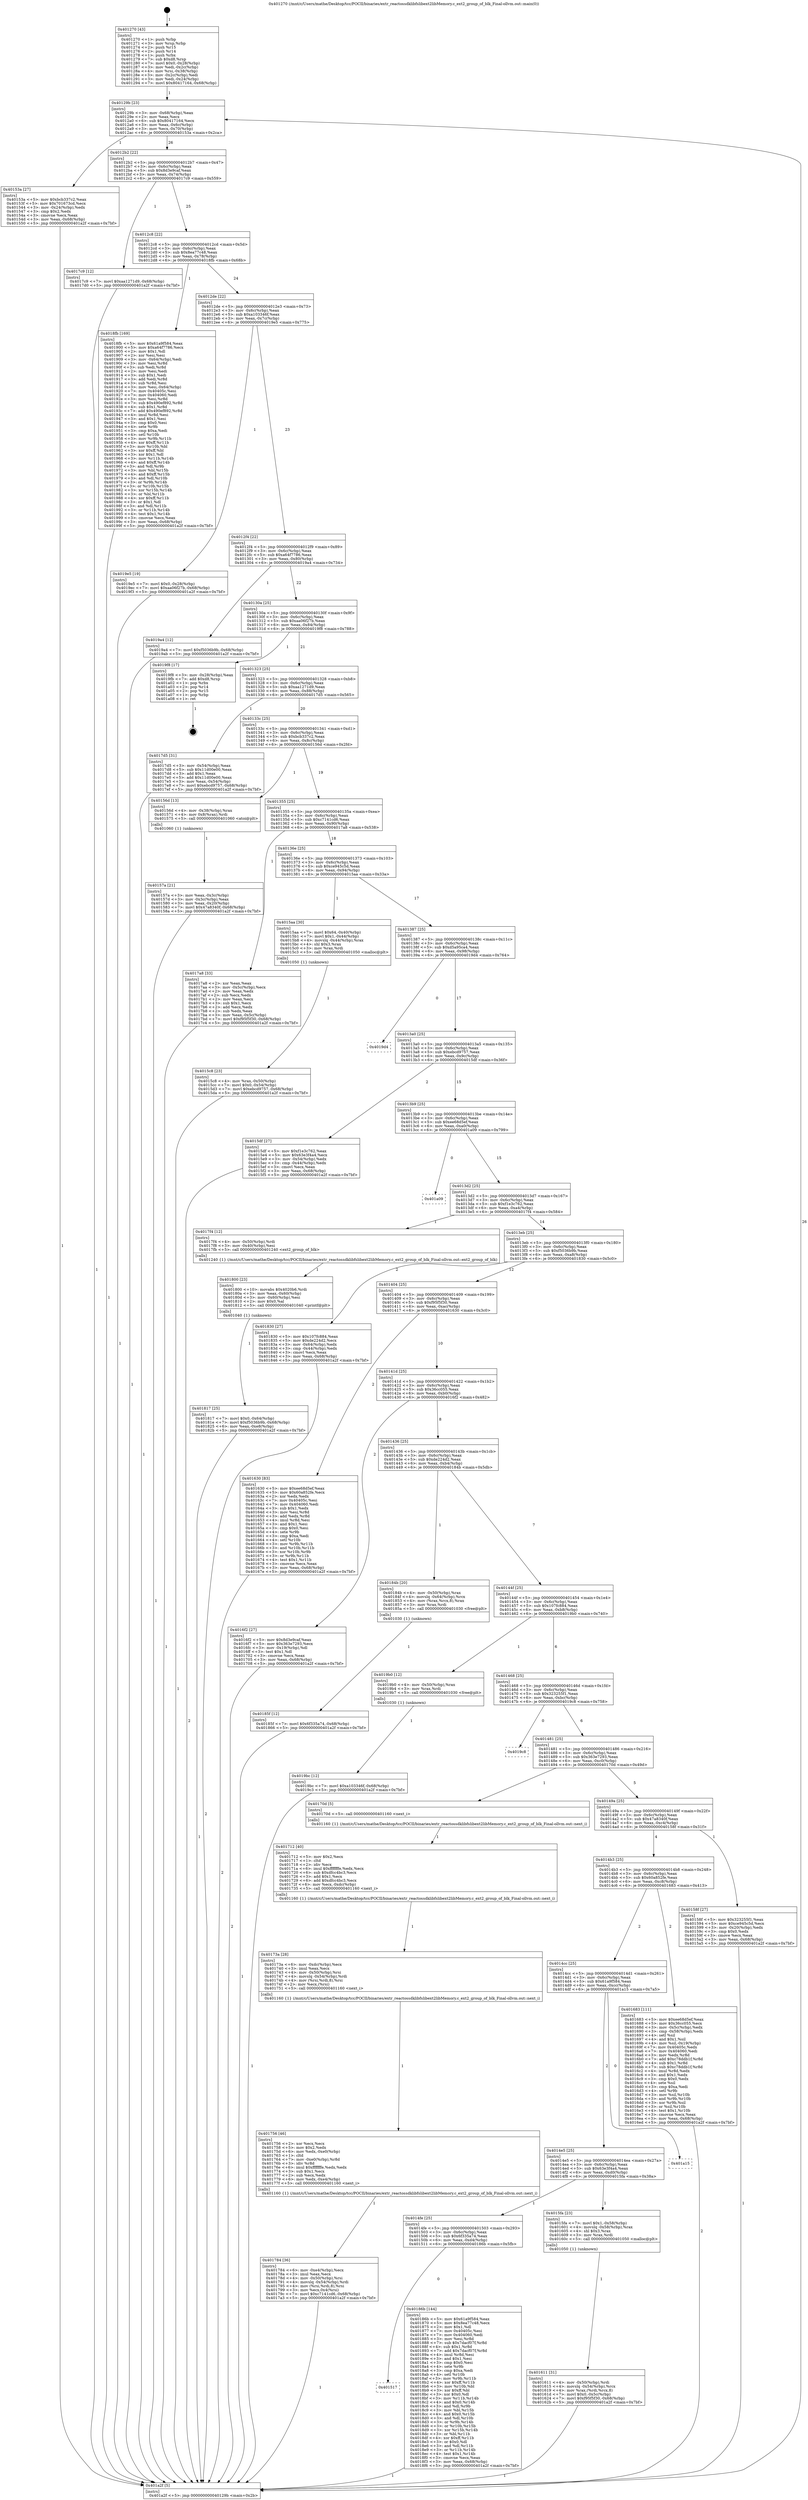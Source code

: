 digraph "0x401270" {
  label = "0x401270 (/mnt/c/Users/mathe/Desktop/tcc/POCII/binaries/extr_reactossdklibfslibext2libMemory.c_ext2_group_of_blk_Final-ollvm.out::main(0))"
  labelloc = "t"
  node[shape=record]

  Entry [label="",width=0.3,height=0.3,shape=circle,fillcolor=black,style=filled]
  "0x40129b" [label="{
     0x40129b [23]\l
     | [instrs]\l
     &nbsp;&nbsp;0x40129b \<+3\>: mov -0x68(%rbp),%eax\l
     &nbsp;&nbsp;0x40129e \<+2\>: mov %eax,%ecx\l
     &nbsp;&nbsp;0x4012a0 \<+6\>: sub $0x80417164,%ecx\l
     &nbsp;&nbsp;0x4012a6 \<+3\>: mov %eax,-0x6c(%rbp)\l
     &nbsp;&nbsp;0x4012a9 \<+3\>: mov %ecx,-0x70(%rbp)\l
     &nbsp;&nbsp;0x4012ac \<+6\>: je 000000000040153a \<main+0x2ca\>\l
  }"]
  "0x40153a" [label="{
     0x40153a [27]\l
     | [instrs]\l
     &nbsp;&nbsp;0x40153a \<+5\>: mov $0xbcb337c2,%eax\l
     &nbsp;&nbsp;0x40153f \<+5\>: mov $0x701673cd,%ecx\l
     &nbsp;&nbsp;0x401544 \<+3\>: mov -0x24(%rbp),%edx\l
     &nbsp;&nbsp;0x401547 \<+3\>: cmp $0x2,%edx\l
     &nbsp;&nbsp;0x40154a \<+3\>: cmovne %ecx,%eax\l
     &nbsp;&nbsp;0x40154d \<+3\>: mov %eax,-0x68(%rbp)\l
     &nbsp;&nbsp;0x401550 \<+5\>: jmp 0000000000401a2f \<main+0x7bf\>\l
  }"]
  "0x4012b2" [label="{
     0x4012b2 [22]\l
     | [instrs]\l
     &nbsp;&nbsp;0x4012b2 \<+5\>: jmp 00000000004012b7 \<main+0x47\>\l
     &nbsp;&nbsp;0x4012b7 \<+3\>: mov -0x6c(%rbp),%eax\l
     &nbsp;&nbsp;0x4012ba \<+5\>: sub $0x8d3e9caf,%eax\l
     &nbsp;&nbsp;0x4012bf \<+3\>: mov %eax,-0x74(%rbp)\l
     &nbsp;&nbsp;0x4012c2 \<+6\>: je 00000000004017c9 \<main+0x559\>\l
  }"]
  "0x401a2f" [label="{
     0x401a2f [5]\l
     | [instrs]\l
     &nbsp;&nbsp;0x401a2f \<+5\>: jmp 000000000040129b \<main+0x2b\>\l
  }"]
  "0x401270" [label="{
     0x401270 [43]\l
     | [instrs]\l
     &nbsp;&nbsp;0x401270 \<+1\>: push %rbp\l
     &nbsp;&nbsp;0x401271 \<+3\>: mov %rsp,%rbp\l
     &nbsp;&nbsp;0x401274 \<+2\>: push %r15\l
     &nbsp;&nbsp;0x401276 \<+2\>: push %r14\l
     &nbsp;&nbsp;0x401278 \<+1\>: push %rbx\l
     &nbsp;&nbsp;0x401279 \<+7\>: sub $0xd8,%rsp\l
     &nbsp;&nbsp;0x401280 \<+7\>: movl $0x0,-0x28(%rbp)\l
     &nbsp;&nbsp;0x401287 \<+3\>: mov %edi,-0x2c(%rbp)\l
     &nbsp;&nbsp;0x40128a \<+4\>: mov %rsi,-0x38(%rbp)\l
     &nbsp;&nbsp;0x40128e \<+3\>: mov -0x2c(%rbp),%edi\l
     &nbsp;&nbsp;0x401291 \<+3\>: mov %edi,-0x24(%rbp)\l
     &nbsp;&nbsp;0x401294 \<+7\>: movl $0x80417164,-0x68(%rbp)\l
  }"]
  Exit [label="",width=0.3,height=0.3,shape=circle,fillcolor=black,style=filled,peripheries=2]
  "0x4017c9" [label="{
     0x4017c9 [12]\l
     | [instrs]\l
     &nbsp;&nbsp;0x4017c9 \<+7\>: movl $0xaa1271d9,-0x68(%rbp)\l
     &nbsp;&nbsp;0x4017d0 \<+5\>: jmp 0000000000401a2f \<main+0x7bf\>\l
  }"]
  "0x4012c8" [label="{
     0x4012c8 [22]\l
     | [instrs]\l
     &nbsp;&nbsp;0x4012c8 \<+5\>: jmp 00000000004012cd \<main+0x5d\>\l
     &nbsp;&nbsp;0x4012cd \<+3\>: mov -0x6c(%rbp),%eax\l
     &nbsp;&nbsp;0x4012d0 \<+5\>: sub $0x8ea77c48,%eax\l
     &nbsp;&nbsp;0x4012d5 \<+3\>: mov %eax,-0x78(%rbp)\l
     &nbsp;&nbsp;0x4012d8 \<+6\>: je 00000000004018fb \<main+0x68b\>\l
  }"]
  "0x4019bc" [label="{
     0x4019bc [12]\l
     | [instrs]\l
     &nbsp;&nbsp;0x4019bc \<+7\>: movl $0xa103346f,-0x68(%rbp)\l
     &nbsp;&nbsp;0x4019c3 \<+5\>: jmp 0000000000401a2f \<main+0x7bf\>\l
  }"]
  "0x4018fb" [label="{
     0x4018fb [169]\l
     | [instrs]\l
     &nbsp;&nbsp;0x4018fb \<+5\>: mov $0x61a9f584,%eax\l
     &nbsp;&nbsp;0x401900 \<+5\>: mov $0xa64f7786,%ecx\l
     &nbsp;&nbsp;0x401905 \<+2\>: mov $0x1,%dl\l
     &nbsp;&nbsp;0x401907 \<+2\>: xor %esi,%esi\l
     &nbsp;&nbsp;0x401909 \<+3\>: mov -0x64(%rbp),%edi\l
     &nbsp;&nbsp;0x40190c \<+3\>: mov %esi,%r8d\l
     &nbsp;&nbsp;0x40190f \<+3\>: sub %edi,%r8d\l
     &nbsp;&nbsp;0x401912 \<+2\>: mov %esi,%edi\l
     &nbsp;&nbsp;0x401914 \<+3\>: sub $0x1,%edi\l
     &nbsp;&nbsp;0x401917 \<+3\>: add %edi,%r8d\l
     &nbsp;&nbsp;0x40191a \<+3\>: sub %r8d,%esi\l
     &nbsp;&nbsp;0x40191d \<+3\>: mov %esi,-0x64(%rbp)\l
     &nbsp;&nbsp;0x401920 \<+7\>: mov 0x40405c,%esi\l
     &nbsp;&nbsp;0x401927 \<+7\>: mov 0x404060,%edi\l
     &nbsp;&nbsp;0x40192e \<+3\>: mov %esi,%r8d\l
     &nbsp;&nbsp;0x401931 \<+7\>: sub $0x490ef892,%r8d\l
     &nbsp;&nbsp;0x401938 \<+4\>: sub $0x1,%r8d\l
     &nbsp;&nbsp;0x40193c \<+7\>: add $0x490ef892,%r8d\l
     &nbsp;&nbsp;0x401943 \<+4\>: imul %r8d,%esi\l
     &nbsp;&nbsp;0x401947 \<+3\>: and $0x1,%esi\l
     &nbsp;&nbsp;0x40194a \<+3\>: cmp $0x0,%esi\l
     &nbsp;&nbsp;0x40194d \<+4\>: sete %r9b\l
     &nbsp;&nbsp;0x401951 \<+3\>: cmp $0xa,%edi\l
     &nbsp;&nbsp;0x401954 \<+4\>: setl %r10b\l
     &nbsp;&nbsp;0x401958 \<+3\>: mov %r9b,%r11b\l
     &nbsp;&nbsp;0x40195b \<+4\>: xor $0xff,%r11b\l
     &nbsp;&nbsp;0x40195f \<+3\>: mov %r10b,%bl\l
     &nbsp;&nbsp;0x401962 \<+3\>: xor $0xff,%bl\l
     &nbsp;&nbsp;0x401965 \<+3\>: xor $0x1,%dl\l
     &nbsp;&nbsp;0x401968 \<+3\>: mov %r11b,%r14b\l
     &nbsp;&nbsp;0x40196b \<+4\>: and $0xff,%r14b\l
     &nbsp;&nbsp;0x40196f \<+3\>: and %dl,%r9b\l
     &nbsp;&nbsp;0x401972 \<+3\>: mov %bl,%r15b\l
     &nbsp;&nbsp;0x401975 \<+4\>: and $0xff,%r15b\l
     &nbsp;&nbsp;0x401979 \<+3\>: and %dl,%r10b\l
     &nbsp;&nbsp;0x40197c \<+3\>: or %r9b,%r14b\l
     &nbsp;&nbsp;0x40197f \<+3\>: or %r10b,%r15b\l
     &nbsp;&nbsp;0x401982 \<+3\>: xor %r15b,%r14b\l
     &nbsp;&nbsp;0x401985 \<+3\>: or %bl,%r11b\l
     &nbsp;&nbsp;0x401988 \<+4\>: xor $0xff,%r11b\l
     &nbsp;&nbsp;0x40198c \<+3\>: or $0x1,%dl\l
     &nbsp;&nbsp;0x40198f \<+3\>: and %dl,%r11b\l
     &nbsp;&nbsp;0x401992 \<+3\>: or %r11b,%r14b\l
     &nbsp;&nbsp;0x401995 \<+4\>: test $0x1,%r14b\l
     &nbsp;&nbsp;0x401999 \<+3\>: cmovne %ecx,%eax\l
     &nbsp;&nbsp;0x40199c \<+3\>: mov %eax,-0x68(%rbp)\l
     &nbsp;&nbsp;0x40199f \<+5\>: jmp 0000000000401a2f \<main+0x7bf\>\l
  }"]
  "0x4012de" [label="{
     0x4012de [22]\l
     | [instrs]\l
     &nbsp;&nbsp;0x4012de \<+5\>: jmp 00000000004012e3 \<main+0x73\>\l
     &nbsp;&nbsp;0x4012e3 \<+3\>: mov -0x6c(%rbp),%eax\l
     &nbsp;&nbsp;0x4012e6 \<+5\>: sub $0xa103346f,%eax\l
     &nbsp;&nbsp;0x4012eb \<+3\>: mov %eax,-0x7c(%rbp)\l
     &nbsp;&nbsp;0x4012ee \<+6\>: je 00000000004019e5 \<main+0x775\>\l
  }"]
  "0x401517" [label="{
     0x401517\l
  }", style=dashed]
  "0x4019e5" [label="{
     0x4019e5 [19]\l
     | [instrs]\l
     &nbsp;&nbsp;0x4019e5 \<+7\>: movl $0x0,-0x28(%rbp)\l
     &nbsp;&nbsp;0x4019ec \<+7\>: movl $0xaa06f27b,-0x68(%rbp)\l
     &nbsp;&nbsp;0x4019f3 \<+5\>: jmp 0000000000401a2f \<main+0x7bf\>\l
  }"]
  "0x4012f4" [label="{
     0x4012f4 [22]\l
     | [instrs]\l
     &nbsp;&nbsp;0x4012f4 \<+5\>: jmp 00000000004012f9 \<main+0x89\>\l
     &nbsp;&nbsp;0x4012f9 \<+3\>: mov -0x6c(%rbp),%eax\l
     &nbsp;&nbsp;0x4012fc \<+5\>: sub $0xa64f7786,%eax\l
     &nbsp;&nbsp;0x401301 \<+3\>: mov %eax,-0x80(%rbp)\l
     &nbsp;&nbsp;0x401304 \<+6\>: je 00000000004019a4 \<main+0x734\>\l
  }"]
  "0x40186b" [label="{
     0x40186b [144]\l
     | [instrs]\l
     &nbsp;&nbsp;0x40186b \<+5\>: mov $0x61a9f584,%eax\l
     &nbsp;&nbsp;0x401870 \<+5\>: mov $0x8ea77c48,%ecx\l
     &nbsp;&nbsp;0x401875 \<+2\>: mov $0x1,%dl\l
     &nbsp;&nbsp;0x401877 \<+7\>: mov 0x40405c,%esi\l
     &nbsp;&nbsp;0x40187e \<+7\>: mov 0x404060,%edi\l
     &nbsp;&nbsp;0x401885 \<+3\>: mov %esi,%r8d\l
     &nbsp;&nbsp;0x401888 \<+7\>: sub $0x7dacf07f,%r8d\l
     &nbsp;&nbsp;0x40188f \<+4\>: sub $0x1,%r8d\l
     &nbsp;&nbsp;0x401893 \<+7\>: add $0x7dacf07f,%r8d\l
     &nbsp;&nbsp;0x40189a \<+4\>: imul %r8d,%esi\l
     &nbsp;&nbsp;0x40189e \<+3\>: and $0x1,%esi\l
     &nbsp;&nbsp;0x4018a1 \<+3\>: cmp $0x0,%esi\l
     &nbsp;&nbsp;0x4018a4 \<+4\>: sete %r9b\l
     &nbsp;&nbsp;0x4018a8 \<+3\>: cmp $0xa,%edi\l
     &nbsp;&nbsp;0x4018ab \<+4\>: setl %r10b\l
     &nbsp;&nbsp;0x4018af \<+3\>: mov %r9b,%r11b\l
     &nbsp;&nbsp;0x4018b2 \<+4\>: xor $0xff,%r11b\l
     &nbsp;&nbsp;0x4018b6 \<+3\>: mov %r10b,%bl\l
     &nbsp;&nbsp;0x4018b9 \<+3\>: xor $0xff,%bl\l
     &nbsp;&nbsp;0x4018bc \<+3\>: xor $0x0,%dl\l
     &nbsp;&nbsp;0x4018bf \<+3\>: mov %r11b,%r14b\l
     &nbsp;&nbsp;0x4018c2 \<+4\>: and $0x0,%r14b\l
     &nbsp;&nbsp;0x4018c6 \<+3\>: and %dl,%r9b\l
     &nbsp;&nbsp;0x4018c9 \<+3\>: mov %bl,%r15b\l
     &nbsp;&nbsp;0x4018cc \<+4\>: and $0x0,%r15b\l
     &nbsp;&nbsp;0x4018d0 \<+3\>: and %dl,%r10b\l
     &nbsp;&nbsp;0x4018d3 \<+3\>: or %r9b,%r14b\l
     &nbsp;&nbsp;0x4018d6 \<+3\>: or %r10b,%r15b\l
     &nbsp;&nbsp;0x4018d9 \<+3\>: xor %r15b,%r14b\l
     &nbsp;&nbsp;0x4018dc \<+3\>: or %bl,%r11b\l
     &nbsp;&nbsp;0x4018df \<+4\>: xor $0xff,%r11b\l
     &nbsp;&nbsp;0x4018e3 \<+3\>: or $0x0,%dl\l
     &nbsp;&nbsp;0x4018e6 \<+3\>: and %dl,%r11b\l
     &nbsp;&nbsp;0x4018e9 \<+3\>: or %r11b,%r14b\l
     &nbsp;&nbsp;0x4018ec \<+4\>: test $0x1,%r14b\l
     &nbsp;&nbsp;0x4018f0 \<+3\>: cmovne %ecx,%eax\l
     &nbsp;&nbsp;0x4018f3 \<+3\>: mov %eax,-0x68(%rbp)\l
     &nbsp;&nbsp;0x4018f6 \<+5\>: jmp 0000000000401a2f \<main+0x7bf\>\l
  }"]
  "0x4019a4" [label="{
     0x4019a4 [12]\l
     | [instrs]\l
     &nbsp;&nbsp;0x4019a4 \<+7\>: movl $0xf5036b9b,-0x68(%rbp)\l
     &nbsp;&nbsp;0x4019ab \<+5\>: jmp 0000000000401a2f \<main+0x7bf\>\l
  }"]
  "0x40130a" [label="{
     0x40130a [25]\l
     | [instrs]\l
     &nbsp;&nbsp;0x40130a \<+5\>: jmp 000000000040130f \<main+0x9f\>\l
     &nbsp;&nbsp;0x40130f \<+3\>: mov -0x6c(%rbp),%eax\l
     &nbsp;&nbsp;0x401312 \<+5\>: sub $0xaa06f27b,%eax\l
     &nbsp;&nbsp;0x401317 \<+6\>: mov %eax,-0x84(%rbp)\l
     &nbsp;&nbsp;0x40131d \<+6\>: je 00000000004019f8 \<main+0x788\>\l
  }"]
  "0x40185f" [label="{
     0x40185f [12]\l
     | [instrs]\l
     &nbsp;&nbsp;0x40185f \<+7\>: movl $0x6f335a74,-0x68(%rbp)\l
     &nbsp;&nbsp;0x401866 \<+5\>: jmp 0000000000401a2f \<main+0x7bf\>\l
  }"]
  "0x4019f8" [label="{
     0x4019f8 [17]\l
     | [instrs]\l
     &nbsp;&nbsp;0x4019f8 \<+3\>: mov -0x28(%rbp),%eax\l
     &nbsp;&nbsp;0x4019fb \<+7\>: add $0xd8,%rsp\l
     &nbsp;&nbsp;0x401a02 \<+1\>: pop %rbx\l
     &nbsp;&nbsp;0x401a03 \<+2\>: pop %r14\l
     &nbsp;&nbsp;0x401a05 \<+2\>: pop %r15\l
     &nbsp;&nbsp;0x401a07 \<+1\>: pop %rbp\l
     &nbsp;&nbsp;0x401a08 \<+1\>: ret\l
  }"]
  "0x401323" [label="{
     0x401323 [25]\l
     | [instrs]\l
     &nbsp;&nbsp;0x401323 \<+5\>: jmp 0000000000401328 \<main+0xb8\>\l
     &nbsp;&nbsp;0x401328 \<+3\>: mov -0x6c(%rbp),%eax\l
     &nbsp;&nbsp;0x40132b \<+5\>: sub $0xaa1271d9,%eax\l
     &nbsp;&nbsp;0x401330 \<+6\>: mov %eax,-0x88(%rbp)\l
     &nbsp;&nbsp;0x401336 \<+6\>: je 00000000004017d5 \<main+0x565\>\l
  }"]
  "0x401817" [label="{
     0x401817 [25]\l
     | [instrs]\l
     &nbsp;&nbsp;0x401817 \<+7\>: movl $0x0,-0x64(%rbp)\l
     &nbsp;&nbsp;0x40181e \<+7\>: movl $0xf5036b9b,-0x68(%rbp)\l
     &nbsp;&nbsp;0x401825 \<+6\>: mov %eax,-0xe8(%rbp)\l
     &nbsp;&nbsp;0x40182b \<+5\>: jmp 0000000000401a2f \<main+0x7bf\>\l
  }"]
  "0x4017d5" [label="{
     0x4017d5 [31]\l
     | [instrs]\l
     &nbsp;&nbsp;0x4017d5 \<+3\>: mov -0x54(%rbp),%eax\l
     &nbsp;&nbsp;0x4017d8 \<+5\>: sub $0x11d00e00,%eax\l
     &nbsp;&nbsp;0x4017dd \<+3\>: add $0x1,%eax\l
     &nbsp;&nbsp;0x4017e0 \<+5\>: add $0x11d00e00,%eax\l
     &nbsp;&nbsp;0x4017e5 \<+3\>: mov %eax,-0x54(%rbp)\l
     &nbsp;&nbsp;0x4017e8 \<+7\>: movl $0xebcd9757,-0x68(%rbp)\l
     &nbsp;&nbsp;0x4017ef \<+5\>: jmp 0000000000401a2f \<main+0x7bf\>\l
  }"]
  "0x40133c" [label="{
     0x40133c [25]\l
     | [instrs]\l
     &nbsp;&nbsp;0x40133c \<+5\>: jmp 0000000000401341 \<main+0xd1\>\l
     &nbsp;&nbsp;0x401341 \<+3\>: mov -0x6c(%rbp),%eax\l
     &nbsp;&nbsp;0x401344 \<+5\>: sub $0xbcb337c2,%eax\l
     &nbsp;&nbsp;0x401349 \<+6\>: mov %eax,-0x8c(%rbp)\l
     &nbsp;&nbsp;0x40134f \<+6\>: je 000000000040156d \<main+0x2fd\>\l
  }"]
  "0x401800" [label="{
     0x401800 [23]\l
     | [instrs]\l
     &nbsp;&nbsp;0x401800 \<+10\>: movabs $0x4020b6,%rdi\l
     &nbsp;&nbsp;0x40180a \<+3\>: mov %eax,-0x60(%rbp)\l
     &nbsp;&nbsp;0x40180d \<+3\>: mov -0x60(%rbp),%esi\l
     &nbsp;&nbsp;0x401810 \<+2\>: mov $0x0,%al\l
     &nbsp;&nbsp;0x401812 \<+5\>: call 0000000000401040 \<printf@plt\>\l
     | [calls]\l
     &nbsp;&nbsp;0x401040 \{1\} (unknown)\l
  }"]
  "0x40156d" [label="{
     0x40156d [13]\l
     | [instrs]\l
     &nbsp;&nbsp;0x40156d \<+4\>: mov -0x38(%rbp),%rax\l
     &nbsp;&nbsp;0x401571 \<+4\>: mov 0x8(%rax),%rdi\l
     &nbsp;&nbsp;0x401575 \<+5\>: call 0000000000401060 \<atoi@plt\>\l
     | [calls]\l
     &nbsp;&nbsp;0x401060 \{1\} (unknown)\l
  }"]
  "0x401355" [label="{
     0x401355 [25]\l
     | [instrs]\l
     &nbsp;&nbsp;0x401355 \<+5\>: jmp 000000000040135a \<main+0xea\>\l
     &nbsp;&nbsp;0x40135a \<+3\>: mov -0x6c(%rbp),%eax\l
     &nbsp;&nbsp;0x40135d \<+5\>: sub $0xc7141cd6,%eax\l
     &nbsp;&nbsp;0x401362 \<+6\>: mov %eax,-0x90(%rbp)\l
     &nbsp;&nbsp;0x401368 \<+6\>: je 00000000004017a8 \<main+0x538\>\l
  }"]
  "0x40157a" [label="{
     0x40157a [21]\l
     | [instrs]\l
     &nbsp;&nbsp;0x40157a \<+3\>: mov %eax,-0x3c(%rbp)\l
     &nbsp;&nbsp;0x40157d \<+3\>: mov -0x3c(%rbp),%eax\l
     &nbsp;&nbsp;0x401580 \<+3\>: mov %eax,-0x20(%rbp)\l
     &nbsp;&nbsp;0x401583 \<+7\>: movl $0x47a8340f,-0x68(%rbp)\l
     &nbsp;&nbsp;0x40158a \<+5\>: jmp 0000000000401a2f \<main+0x7bf\>\l
  }"]
  "0x401784" [label="{
     0x401784 [36]\l
     | [instrs]\l
     &nbsp;&nbsp;0x401784 \<+6\>: mov -0xe4(%rbp),%ecx\l
     &nbsp;&nbsp;0x40178a \<+3\>: imul %eax,%ecx\l
     &nbsp;&nbsp;0x40178d \<+4\>: mov -0x50(%rbp),%rsi\l
     &nbsp;&nbsp;0x401791 \<+4\>: movslq -0x54(%rbp),%rdi\l
     &nbsp;&nbsp;0x401795 \<+4\>: mov (%rsi,%rdi,8),%rsi\l
     &nbsp;&nbsp;0x401799 \<+3\>: mov %ecx,0x4(%rsi)\l
     &nbsp;&nbsp;0x40179c \<+7\>: movl $0xc7141cd6,-0x68(%rbp)\l
     &nbsp;&nbsp;0x4017a3 \<+5\>: jmp 0000000000401a2f \<main+0x7bf\>\l
  }"]
  "0x4017a8" [label="{
     0x4017a8 [33]\l
     | [instrs]\l
     &nbsp;&nbsp;0x4017a8 \<+2\>: xor %eax,%eax\l
     &nbsp;&nbsp;0x4017aa \<+3\>: mov -0x5c(%rbp),%ecx\l
     &nbsp;&nbsp;0x4017ad \<+2\>: mov %eax,%edx\l
     &nbsp;&nbsp;0x4017af \<+2\>: sub %ecx,%edx\l
     &nbsp;&nbsp;0x4017b1 \<+2\>: mov %eax,%ecx\l
     &nbsp;&nbsp;0x4017b3 \<+3\>: sub $0x1,%ecx\l
     &nbsp;&nbsp;0x4017b6 \<+2\>: add %ecx,%edx\l
     &nbsp;&nbsp;0x4017b8 \<+2\>: sub %edx,%eax\l
     &nbsp;&nbsp;0x4017ba \<+3\>: mov %eax,-0x5c(%rbp)\l
     &nbsp;&nbsp;0x4017bd \<+7\>: movl $0xf95f5f30,-0x68(%rbp)\l
     &nbsp;&nbsp;0x4017c4 \<+5\>: jmp 0000000000401a2f \<main+0x7bf\>\l
  }"]
  "0x40136e" [label="{
     0x40136e [25]\l
     | [instrs]\l
     &nbsp;&nbsp;0x40136e \<+5\>: jmp 0000000000401373 \<main+0x103\>\l
     &nbsp;&nbsp;0x401373 \<+3\>: mov -0x6c(%rbp),%eax\l
     &nbsp;&nbsp;0x401376 \<+5\>: sub $0xce945c5d,%eax\l
     &nbsp;&nbsp;0x40137b \<+6\>: mov %eax,-0x94(%rbp)\l
     &nbsp;&nbsp;0x401381 \<+6\>: je 00000000004015aa \<main+0x33a\>\l
  }"]
  "0x401756" [label="{
     0x401756 [46]\l
     | [instrs]\l
     &nbsp;&nbsp;0x401756 \<+2\>: xor %ecx,%ecx\l
     &nbsp;&nbsp;0x401758 \<+5\>: mov $0x2,%edx\l
     &nbsp;&nbsp;0x40175d \<+6\>: mov %edx,-0xe0(%rbp)\l
     &nbsp;&nbsp;0x401763 \<+1\>: cltd\l
     &nbsp;&nbsp;0x401764 \<+7\>: mov -0xe0(%rbp),%r8d\l
     &nbsp;&nbsp;0x40176b \<+3\>: idiv %r8d\l
     &nbsp;&nbsp;0x40176e \<+6\>: imul $0xfffffffe,%edx,%edx\l
     &nbsp;&nbsp;0x401774 \<+3\>: sub $0x1,%ecx\l
     &nbsp;&nbsp;0x401777 \<+2\>: sub %ecx,%edx\l
     &nbsp;&nbsp;0x401779 \<+6\>: mov %edx,-0xe4(%rbp)\l
     &nbsp;&nbsp;0x40177f \<+5\>: call 0000000000401160 \<next_i\>\l
     | [calls]\l
     &nbsp;&nbsp;0x401160 \{1\} (/mnt/c/Users/mathe/Desktop/tcc/POCII/binaries/extr_reactossdklibfslibext2libMemory.c_ext2_group_of_blk_Final-ollvm.out::next_i)\l
  }"]
  "0x4015aa" [label="{
     0x4015aa [30]\l
     | [instrs]\l
     &nbsp;&nbsp;0x4015aa \<+7\>: movl $0x64,-0x40(%rbp)\l
     &nbsp;&nbsp;0x4015b1 \<+7\>: movl $0x1,-0x44(%rbp)\l
     &nbsp;&nbsp;0x4015b8 \<+4\>: movslq -0x44(%rbp),%rax\l
     &nbsp;&nbsp;0x4015bc \<+4\>: shl $0x3,%rax\l
     &nbsp;&nbsp;0x4015c0 \<+3\>: mov %rax,%rdi\l
     &nbsp;&nbsp;0x4015c3 \<+5\>: call 0000000000401050 \<malloc@plt\>\l
     | [calls]\l
     &nbsp;&nbsp;0x401050 \{1\} (unknown)\l
  }"]
  "0x401387" [label="{
     0x401387 [25]\l
     | [instrs]\l
     &nbsp;&nbsp;0x401387 \<+5\>: jmp 000000000040138c \<main+0x11c\>\l
     &nbsp;&nbsp;0x40138c \<+3\>: mov -0x6c(%rbp),%eax\l
     &nbsp;&nbsp;0x40138f \<+5\>: sub $0xd5a95ca4,%eax\l
     &nbsp;&nbsp;0x401394 \<+6\>: mov %eax,-0x98(%rbp)\l
     &nbsp;&nbsp;0x40139a \<+6\>: je 00000000004019d4 \<main+0x764\>\l
  }"]
  "0x40173a" [label="{
     0x40173a [28]\l
     | [instrs]\l
     &nbsp;&nbsp;0x40173a \<+6\>: mov -0xdc(%rbp),%ecx\l
     &nbsp;&nbsp;0x401740 \<+3\>: imul %eax,%ecx\l
     &nbsp;&nbsp;0x401743 \<+4\>: mov -0x50(%rbp),%rsi\l
     &nbsp;&nbsp;0x401747 \<+4\>: movslq -0x54(%rbp),%rdi\l
     &nbsp;&nbsp;0x40174b \<+4\>: mov (%rsi,%rdi,8),%rsi\l
     &nbsp;&nbsp;0x40174f \<+2\>: mov %ecx,(%rsi)\l
     &nbsp;&nbsp;0x401751 \<+5\>: call 0000000000401160 \<next_i\>\l
     | [calls]\l
     &nbsp;&nbsp;0x401160 \{1\} (/mnt/c/Users/mathe/Desktop/tcc/POCII/binaries/extr_reactossdklibfslibext2libMemory.c_ext2_group_of_blk_Final-ollvm.out::next_i)\l
  }"]
  "0x4019d4" [label="{
     0x4019d4\l
  }", style=dashed]
  "0x4013a0" [label="{
     0x4013a0 [25]\l
     | [instrs]\l
     &nbsp;&nbsp;0x4013a0 \<+5\>: jmp 00000000004013a5 \<main+0x135\>\l
     &nbsp;&nbsp;0x4013a5 \<+3\>: mov -0x6c(%rbp),%eax\l
     &nbsp;&nbsp;0x4013a8 \<+5\>: sub $0xebcd9757,%eax\l
     &nbsp;&nbsp;0x4013ad \<+6\>: mov %eax,-0x9c(%rbp)\l
     &nbsp;&nbsp;0x4013b3 \<+6\>: je 00000000004015df \<main+0x36f\>\l
  }"]
  "0x401712" [label="{
     0x401712 [40]\l
     | [instrs]\l
     &nbsp;&nbsp;0x401712 \<+5\>: mov $0x2,%ecx\l
     &nbsp;&nbsp;0x401717 \<+1\>: cltd\l
     &nbsp;&nbsp;0x401718 \<+2\>: idiv %ecx\l
     &nbsp;&nbsp;0x40171a \<+6\>: imul $0xfffffffe,%edx,%ecx\l
     &nbsp;&nbsp;0x401720 \<+6\>: sub $0xdfcc4bc3,%ecx\l
     &nbsp;&nbsp;0x401726 \<+3\>: add $0x1,%ecx\l
     &nbsp;&nbsp;0x401729 \<+6\>: add $0xdfcc4bc3,%ecx\l
     &nbsp;&nbsp;0x40172f \<+6\>: mov %ecx,-0xdc(%rbp)\l
     &nbsp;&nbsp;0x401735 \<+5\>: call 0000000000401160 \<next_i\>\l
     | [calls]\l
     &nbsp;&nbsp;0x401160 \{1\} (/mnt/c/Users/mathe/Desktop/tcc/POCII/binaries/extr_reactossdklibfslibext2libMemory.c_ext2_group_of_blk_Final-ollvm.out::next_i)\l
  }"]
  "0x4015df" [label="{
     0x4015df [27]\l
     | [instrs]\l
     &nbsp;&nbsp;0x4015df \<+5\>: mov $0xf1e3c762,%eax\l
     &nbsp;&nbsp;0x4015e4 \<+5\>: mov $0x63e3f4a4,%ecx\l
     &nbsp;&nbsp;0x4015e9 \<+3\>: mov -0x54(%rbp),%edx\l
     &nbsp;&nbsp;0x4015ec \<+3\>: cmp -0x44(%rbp),%edx\l
     &nbsp;&nbsp;0x4015ef \<+3\>: cmovl %ecx,%eax\l
     &nbsp;&nbsp;0x4015f2 \<+3\>: mov %eax,-0x68(%rbp)\l
     &nbsp;&nbsp;0x4015f5 \<+5\>: jmp 0000000000401a2f \<main+0x7bf\>\l
  }"]
  "0x4013b9" [label="{
     0x4013b9 [25]\l
     | [instrs]\l
     &nbsp;&nbsp;0x4013b9 \<+5\>: jmp 00000000004013be \<main+0x14e\>\l
     &nbsp;&nbsp;0x4013be \<+3\>: mov -0x6c(%rbp),%eax\l
     &nbsp;&nbsp;0x4013c1 \<+5\>: sub $0xee68d5ef,%eax\l
     &nbsp;&nbsp;0x4013c6 \<+6\>: mov %eax,-0xa0(%rbp)\l
     &nbsp;&nbsp;0x4013cc \<+6\>: je 0000000000401a09 \<main+0x799\>\l
  }"]
  "0x401611" [label="{
     0x401611 [31]\l
     | [instrs]\l
     &nbsp;&nbsp;0x401611 \<+4\>: mov -0x50(%rbp),%rdi\l
     &nbsp;&nbsp;0x401615 \<+4\>: movslq -0x54(%rbp),%rcx\l
     &nbsp;&nbsp;0x401619 \<+4\>: mov %rax,(%rdi,%rcx,8)\l
     &nbsp;&nbsp;0x40161d \<+7\>: movl $0x0,-0x5c(%rbp)\l
     &nbsp;&nbsp;0x401624 \<+7\>: movl $0xf95f5f30,-0x68(%rbp)\l
     &nbsp;&nbsp;0x40162b \<+5\>: jmp 0000000000401a2f \<main+0x7bf\>\l
  }"]
  "0x401a09" [label="{
     0x401a09\l
  }", style=dashed]
  "0x4013d2" [label="{
     0x4013d2 [25]\l
     | [instrs]\l
     &nbsp;&nbsp;0x4013d2 \<+5\>: jmp 00000000004013d7 \<main+0x167\>\l
     &nbsp;&nbsp;0x4013d7 \<+3\>: mov -0x6c(%rbp),%eax\l
     &nbsp;&nbsp;0x4013da \<+5\>: sub $0xf1e3c762,%eax\l
     &nbsp;&nbsp;0x4013df \<+6\>: mov %eax,-0xa4(%rbp)\l
     &nbsp;&nbsp;0x4013e5 \<+6\>: je 00000000004017f4 \<main+0x584\>\l
  }"]
  "0x4014fe" [label="{
     0x4014fe [25]\l
     | [instrs]\l
     &nbsp;&nbsp;0x4014fe \<+5\>: jmp 0000000000401503 \<main+0x293\>\l
     &nbsp;&nbsp;0x401503 \<+3\>: mov -0x6c(%rbp),%eax\l
     &nbsp;&nbsp;0x401506 \<+5\>: sub $0x6f335a74,%eax\l
     &nbsp;&nbsp;0x40150b \<+6\>: mov %eax,-0xd4(%rbp)\l
     &nbsp;&nbsp;0x401511 \<+6\>: je 000000000040186b \<main+0x5fb\>\l
  }"]
  "0x4017f4" [label="{
     0x4017f4 [12]\l
     | [instrs]\l
     &nbsp;&nbsp;0x4017f4 \<+4\>: mov -0x50(%rbp),%rdi\l
     &nbsp;&nbsp;0x4017f8 \<+3\>: mov -0x40(%rbp),%esi\l
     &nbsp;&nbsp;0x4017fb \<+5\>: call 0000000000401240 \<ext2_group_of_blk\>\l
     | [calls]\l
     &nbsp;&nbsp;0x401240 \{1\} (/mnt/c/Users/mathe/Desktop/tcc/POCII/binaries/extr_reactossdklibfslibext2libMemory.c_ext2_group_of_blk_Final-ollvm.out::ext2_group_of_blk)\l
  }"]
  "0x4013eb" [label="{
     0x4013eb [25]\l
     | [instrs]\l
     &nbsp;&nbsp;0x4013eb \<+5\>: jmp 00000000004013f0 \<main+0x180\>\l
     &nbsp;&nbsp;0x4013f0 \<+3\>: mov -0x6c(%rbp),%eax\l
     &nbsp;&nbsp;0x4013f3 \<+5\>: sub $0xf5036b9b,%eax\l
     &nbsp;&nbsp;0x4013f8 \<+6\>: mov %eax,-0xa8(%rbp)\l
     &nbsp;&nbsp;0x4013fe \<+6\>: je 0000000000401830 \<main+0x5c0\>\l
  }"]
  "0x4015fa" [label="{
     0x4015fa [23]\l
     | [instrs]\l
     &nbsp;&nbsp;0x4015fa \<+7\>: movl $0x1,-0x58(%rbp)\l
     &nbsp;&nbsp;0x401601 \<+4\>: movslq -0x58(%rbp),%rax\l
     &nbsp;&nbsp;0x401605 \<+4\>: shl $0x3,%rax\l
     &nbsp;&nbsp;0x401609 \<+3\>: mov %rax,%rdi\l
     &nbsp;&nbsp;0x40160c \<+5\>: call 0000000000401050 \<malloc@plt\>\l
     | [calls]\l
     &nbsp;&nbsp;0x401050 \{1\} (unknown)\l
  }"]
  "0x401830" [label="{
     0x401830 [27]\l
     | [instrs]\l
     &nbsp;&nbsp;0x401830 \<+5\>: mov $0x107fc884,%eax\l
     &nbsp;&nbsp;0x401835 \<+5\>: mov $0xde224d2,%ecx\l
     &nbsp;&nbsp;0x40183a \<+3\>: mov -0x64(%rbp),%edx\l
     &nbsp;&nbsp;0x40183d \<+3\>: cmp -0x44(%rbp),%edx\l
     &nbsp;&nbsp;0x401840 \<+3\>: cmovl %ecx,%eax\l
     &nbsp;&nbsp;0x401843 \<+3\>: mov %eax,-0x68(%rbp)\l
     &nbsp;&nbsp;0x401846 \<+5\>: jmp 0000000000401a2f \<main+0x7bf\>\l
  }"]
  "0x401404" [label="{
     0x401404 [25]\l
     | [instrs]\l
     &nbsp;&nbsp;0x401404 \<+5\>: jmp 0000000000401409 \<main+0x199\>\l
     &nbsp;&nbsp;0x401409 \<+3\>: mov -0x6c(%rbp),%eax\l
     &nbsp;&nbsp;0x40140c \<+5\>: sub $0xf95f5f30,%eax\l
     &nbsp;&nbsp;0x401411 \<+6\>: mov %eax,-0xac(%rbp)\l
     &nbsp;&nbsp;0x401417 \<+6\>: je 0000000000401630 \<main+0x3c0\>\l
  }"]
  "0x4014e5" [label="{
     0x4014e5 [25]\l
     | [instrs]\l
     &nbsp;&nbsp;0x4014e5 \<+5\>: jmp 00000000004014ea \<main+0x27a\>\l
     &nbsp;&nbsp;0x4014ea \<+3\>: mov -0x6c(%rbp),%eax\l
     &nbsp;&nbsp;0x4014ed \<+5\>: sub $0x63e3f4a4,%eax\l
     &nbsp;&nbsp;0x4014f2 \<+6\>: mov %eax,-0xd0(%rbp)\l
     &nbsp;&nbsp;0x4014f8 \<+6\>: je 00000000004015fa \<main+0x38a\>\l
  }"]
  "0x401630" [label="{
     0x401630 [83]\l
     | [instrs]\l
     &nbsp;&nbsp;0x401630 \<+5\>: mov $0xee68d5ef,%eax\l
     &nbsp;&nbsp;0x401635 \<+5\>: mov $0x60a852fe,%ecx\l
     &nbsp;&nbsp;0x40163a \<+2\>: xor %edx,%edx\l
     &nbsp;&nbsp;0x40163c \<+7\>: mov 0x40405c,%esi\l
     &nbsp;&nbsp;0x401643 \<+7\>: mov 0x404060,%edi\l
     &nbsp;&nbsp;0x40164a \<+3\>: sub $0x1,%edx\l
     &nbsp;&nbsp;0x40164d \<+3\>: mov %esi,%r8d\l
     &nbsp;&nbsp;0x401650 \<+3\>: add %edx,%r8d\l
     &nbsp;&nbsp;0x401653 \<+4\>: imul %r8d,%esi\l
     &nbsp;&nbsp;0x401657 \<+3\>: and $0x1,%esi\l
     &nbsp;&nbsp;0x40165a \<+3\>: cmp $0x0,%esi\l
     &nbsp;&nbsp;0x40165d \<+4\>: sete %r9b\l
     &nbsp;&nbsp;0x401661 \<+3\>: cmp $0xa,%edi\l
     &nbsp;&nbsp;0x401664 \<+4\>: setl %r10b\l
     &nbsp;&nbsp;0x401668 \<+3\>: mov %r9b,%r11b\l
     &nbsp;&nbsp;0x40166b \<+3\>: and %r10b,%r11b\l
     &nbsp;&nbsp;0x40166e \<+3\>: xor %r10b,%r9b\l
     &nbsp;&nbsp;0x401671 \<+3\>: or %r9b,%r11b\l
     &nbsp;&nbsp;0x401674 \<+4\>: test $0x1,%r11b\l
     &nbsp;&nbsp;0x401678 \<+3\>: cmovne %ecx,%eax\l
     &nbsp;&nbsp;0x40167b \<+3\>: mov %eax,-0x68(%rbp)\l
     &nbsp;&nbsp;0x40167e \<+5\>: jmp 0000000000401a2f \<main+0x7bf\>\l
  }"]
  "0x40141d" [label="{
     0x40141d [25]\l
     | [instrs]\l
     &nbsp;&nbsp;0x40141d \<+5\>: jmp 0000000000401422 \<main+0x1b2\>\l
     &nbsp;&nbsp;0x401422 \<+3\>: mov -0x6c(%rbp),%eax\l
     &nbsp;&nbsp;0x401425 \<+5\>: sub $0x36cc055,%eax\l
     &nbsp;&nbsp;0x40142a \<+6\>: mov %eax,-0xb0(%rbp)\l
     &nbsp;&nbsp;0x401430 \<+6\>: je 00000000004016f2 \<main+0x482\>\l
  }"]
  "0x401a15" [label="{
     0x401a15\l
  }", style=dashed]
  "0x4016f2" [label="{
     0x4016f2 [27]\l
     | [instrs]\l
     &nbsp;&nbsp;0x4016f2 \<+5\>: mov $0x8d3e9caf,%eax\l
     &nbsp;&nbsp;0x4016f7 \<+5\>: mov $0x363e7293,%ecx\l
     &nbsp;&nbsp;0x4016fc \<+3\>: mov -0x19(%rbp),%dl\l
     &nbsp;&nbsp;0x4016ff \<+3\>: test $0x1,%dl\l
     &nbsp;&nbsp;0x401702 \<+3\>: cmovne %ecx,%eax\l
     &nbsp;&nbsp;0x401705 \<+3\>: mov %eax,-0x68(%rbp)\l
     &nbsp;&nbsp;0x401708 \<+5\>: jmp 0000000000401a2f \<main+0x7bf\>\l
  }"]
  "0x401436" [label="{
     0x401436 [25]\l
     | [instrs]\l
     &nbsp;&nbsp;0x401436 \<+5\>: jmp 000000000040143b \<main+0x1cb\>\l
     &nbsp;&nbsp;0x40143b \<+3\>: mov -0x6c(%rbp),%eax\l
     &nbsp;&nbsp;0x40143e \<+5\>: sub $0xde224d2,%eax\l
     &nbsp;&nbsp;0x401443 \<+6\>: mov %eax,-0xb4(%rbp)\l
     &nbsp;&nbsp;0x401449 \<+6\>: je 000000000040184b \<main+0x5db\>\l
  }"]
  "0x4014cc" [label="{
     0x4014cc [25]\l
     | [instrs]\l
     &nbsp;&nbsp;0x4014cc \<+5\>: jmp 00000000004014d1 \<main+0x261\>\l
     &nbsp;&nbsp;0x4014d1 \<+3\>: mov -0x6c(%rbp),%eax\l
     &nbsp;&nbsp;0x4014d4 \<+5\>: sub $0x61a9f584,%eax\l
     &nbsp;&nbsp;0x4014d9 \<+6\>: mov %eax,-0xcc(%rbp)\l
     &nbsp;&nbsp;0x4014df \<+6\>: je 0000000000401a15 \<main+0x7a5\>\l
  }"]
  "0x40184b" [label="{
     0x40184b [20]\l
     | [instrs]\l
     &nbsp;&nbsp;0x40184b \<+4\>: mov -0x50(%rbp),%rax\l
     &nbsp;&nbsp;0x40184f \<+4\>: movslq -0x64(%rbp),%rcx\l
     &nbsp;&nbsp;0x401853 \<+4\>: mov (%rax,%rcx,8),%rax\l
     &nbsp;&nbsp;0x401857 \<+3\>: mov %rax,%rdi\l
     &nbsp;&nbsp;0x40185a \<+5\>: call 0000000000401030 \<free@plt\>\l
     | [calls]\l
     &nbsp;&nbsp;0x401030 \{1\} (unknown)\l
  }"]
  "0x40144f" [label="{
     0x40144f [25]\l
     | [instrs]\l
     &nbsp;&nbsp;0x40144f \<+5\>: jmp 0000000000401454 \<main+0x1e4\>\l
     &nbsp;&nbsp;0x401454 \<+3\>: mov -0x6c(%rbp),%eax\l
     &nbsp;&nbsp;0x401457 \<+5\>: sub $0x107fc884,%eax\l
     &nbsp;&nbsp;0x40145c \<+6\>: mov %eax,-0xb8(%rbp)\l
     &nbsp;&nbsp;0x401462 \<+6\>: je 00000000004019b0 \<main+0x740\>\l
  }"]
  "0x401683" [label="{
     0x401683 [111]\l
     | [instrs]\l
     &nbsp;&nbsp;0x401683 \<+5\>: mov $0xee68d5ef,%eax\l
     &nbsp;&nbsp;0x401688 \<+5\>: mov $0x36cc055,%ecx\l
     &nbsp;&nbsp;0x40168d \<+3\>: mov -0x5c(%rbp),%edx\l
     &nbsp;&nbsp;0x401690 \<+3\>: cmp -0x58(%rbp),%edx\l
     &nbsp;&nbsp;0x401693 \<+4\>: setl %sil\l
     &nbsp;&nbsp;0x401697 \<+4\>: and $0x1,%sil\l
     &nbsp;&nbsp;0x40169b \<+4\>: mov %sil,-0x19(%rbp)\l
     &nbsp;&nbsp;0x40169f \<+7\>: mov 0x40405c,%edx\l
     &nbsp;&nbsp;0x4016a6 \<+7\>: mov 0x404060,%edi\l
     &nbsp;&nbsp;0x4016ad \<+3\>: mov %edx,%r8d\l
     &nbsp;&nbsp;0x4016b0 \<+7\>: add $0xc78ddb1f,%r8d\l
     &nbsp;&nbsp;0x4016b7 \<+4\>: sub $0x1,%r8d\l
     &nbsp;&nbsp;0x4016bb \<+7\>: sub $0xc78ddb1f,%r8d\l
     &nbsp;&nbsp;0x4016c2 \<+4\>: imul %r8d,%edx\l
     &nbsp;&nbsp;0x4016c6 \<+3\>: and $0x1,%edx\l
     &nbsp;&nbsp;0x4016c9 \<+3\>: cmp $0x0,%edx\l
     &nbsp;&nbsp;0x4016cc \<+4\>: sete %sil\l
     &nbsp;&nbsp;0x4016d0 \<+3\>: cmp $0xa,%edi\l
     &nbsp;&nbsp;0x4016d3 \<+4\>: setl %r9b\l
     &nbsp;&nbsp;0x4016d7 \<+3\>: mov %sil,%r10b\l
     &nbsp;&nbsp;0x4016da \<+3\>: and %r9b,%r10b\l
     &nbsp;&nbsp;0x4016dd \<+3\>: xor %r9b,%sil\l
     &nbsp;&nbsp;0x4016e0 \<+3\>: or %sil,%r10b\l
     &nbsp;&nbsp;0x4016e3 \<+4\>: test $0x1,%r10b\l
     &nbsp;&nbsp;0x4016e7 \<+3\>: cmovne %ecx,%eax\l
     &nbsp;&nbsp;0x4016ea \<+3\>: mov %eax,-0x68(%rbp)\l
     &nbsp;&nbsp;0x4016ed \<+5\>: jmp 0000000000401a2f \<main+0x7bf\>\l
  }"]
  "0x4019b0" [label="{
     0x4019b0 [12]\l
     | [instrs]\l
     &nbsp;&nbsp;0x4019b0 \<+4\>: mov -0x50(%rbp),%rax\l
     &nbsp;&nbsp;0x4019b4 \<+3\>: mov %rax,%rdi\l
     &nbsp;&nbsp;0x4019b7 \<+5\>: call 0000000000401030 \<free@plt\>\l
     | [calls]\l
     &nbsp;&nbsp;0x401030 \{1\} (unknown)\l
  }"]
  "0x401468" [label="{
     0x401468 [25]\l
     | [instrs]\l
     &nbsp;&nbsp;0x401468 \<+5\>: jmp 000000000040146d \<main+0x1fd\>\l
     &nbsp;&nbsp;0x40146d \<+3\>: mov -0x6c(%rbp),%eax\l
     &nbsp;&nbsp;0x401470 \<+5\>: sub $0x323255f1,%eax\l
     &nbsp;&nbsp;0x401475 \<+6\>: mov %eax,-0xbc(%rbp)\l
     &nbsp;&nbsp;0x40147b \<+6\>: je 00000000004019c8 \<main+0x758\>\l
  }"]
  "0x4015c8" [label="{
     0x4015c8 [23]\l
     | [instrs]\l
     &nbsp;&nbsp;0x4015c8 \<+4\>: mov %rax,-0x50(%rbp)\l
     &nbsp;&nbsp;0x4015cc \<+7\>: movl $0x0,-0x54(%rbp)\l
     &nbsp;&nbsp;0x4015d3 \<+7\>: movl $0xebcd9757,-0x68(%rbp)\l
     &nbsp;&nbsp;0x4015da \<+5\>: jmp 0000000000401a2f \<main+0x7bf\>\l
  }"]
  "0x4019c8" [label="{
     0x4019c8\l
  }", style=dashed]
  "0x401481" [label="{
     0x401481 [25]\l
     | [instrs]\l
     &nbsp;&nbsp;0x401481 \<+5\>: jmp 0000000000401486 \<main+0x216\>\l
     &nbsp;&nbsp;0x401486 \<+3\>: mov -0x6c(%rbp),%eax\l
     &nbsp;&nbsp;0x401489 \<+5\>: sub $0x363e7293,%eax\l
     &nbsp;&nbsp;0x40148e \<+6\>: mov %eax,-0xc0(%rbp)\l
     &nbsp;&nbsp;0x401494 \<+6\>: je 000000000040170d \<main+0x49d\>\l
  }"]
  "0x4014b3" [label="{
     0x4014b3 [25]\l
     | [instrs]\l
     &nbsp;&nbsp;0x4014b3 \<+5\>: jmp 00000000004014b8 \<main+0x248\>\l
     &nbsp;&nbsp;0x4014b8 \<+3\>: mov -0x6c(%rbp),%eax\l
     &nbsp;&nbsp;0x4014bb \<+5\>: sub $0x60a852fe,%eax\l
     &nbsp;&nbsp;0x4014c0 \<+6\>: mov %eax,-0xc8(%rbp)\l
     &nbsp;&nbsp;0x4014c6 \<+6\>: je 0000000000401683 \<main+0x413\>\l
  }"]
  "0x40170d" [label="{
     0x40170d [5]\l
     | [instrs]\l
     &nbsp;&nbsp;0x40170d \<+5\>: call 0000000000401160 \<next_i\>\l
     | [calls]\l
     &nbsp;&nbsp;0x401160 \{1\} (/mnt/c/Users/mathe/Desktop/tcc/POCII/binaries/extr_reactossdklibfslibext2libMemory.c_ext2_group_of_blk_Final-ollvm.out::next_i)\l
  }"]
  "0x40149a" [label="{
     0x40149a [25]\l
     | [instrs]\l
     &nbsp;&nbsp;0x40149a \<+5\>: jmp 000000000040149f \<main+0x22f\>\l
     &nbsp;&nbsp;0x40149f \<+3\>: mov -0x6c(%rbp),%eax\l
     &nbsp;&nbsp;0x4014a2 \<+5\>: sub $0x47a8340f,%eax\l
     &nbsp;&nbsp;0x4014a7 \<+6\>: mov %eax,-0xc4(%rbp)\l
     &nbsp;&nbsp;0x4014ad \<+6\>: je 000000000040158f \<main+0x31f\>\l
  }"]
  "0x40158f" [label="{
     0x40158f [27]\l
     | [instrs]\l
     &nbsp;&nbsp;0x40158f \<+5\>: mov $0x323255f1,%eax\l
     &nbsp;&nbsp;0x401594 \<+5\>: mov $0xce945c5d,%ecx\l
     &nbsp;&nbsp;0x401599 \<+3\>: mov -0x20(%rbp),%edx\l
     &nbsp;&nbsp;0x40159c \<+3\>: cmp $0x0,%edx\l
     &nbsp;&nbsp;0x40159f \<+3\>: cmove %ecx,%eax\l
     &nbsp;&nbsp;0x4015a2 \<+3\>: mov %eax,-0x68(%rbp)\l
     &nbsp;&nbsp;0x4015a5 \<+5\>: jmp 0000000000401a2f \<main+0x7bf\>\l
  }"]
  Entry -> "0x401270" [label=" 1"]
  "0x40129b" -> "0x40153a" [label=" 1"]
  "0x40129b" -> "0x4012b2" [label=" 26"]
  "0x40153a" -> "0x401a2f" [label=" 1"]
  "0x401270" -> "0x40129b" [label=" 1"]
  "0x401a2f" -> "0x40129b" [label=" 26"]
  "0x4019f8" -> Exit [label=" 1"]
  "0x4012b2" -> "0x4017c9" [label=" 1"]
  "0x4012b2" -> "0x4012c8" [label=" 25"]
  "0x4019e5" -> "0x401a2f" [label=" 1"]
  "0x4012c8" -> "0x4018fb" [label=" 1"]
  "0x4012c8" -> "0x4012de" [label=" 24"]
  "0x4019bc" -> "0x401a2f" [label=" 1"]
  "0x4012de" -> "0x4019e5" [label=" 1"]
  "0x4012de" -> "0x4012f4" [label=" 23"]
  "0x4019b0" -> "0x4019bc" [label=" 1"]
  "0x4012f4" -> "0x4019a4" [label=" 1"]
  "0x4012f4" -> "0x40130a" [label=" 22"]
  "0x4019a4" -> "0x401a2f" [label=" 1"]
  "0x40130a" -> "0x4019f8" [label=" 1"]
  "0x40130a" -> "0x401323" [label=" 21"]
  "0x40186b" -> "0x401a2f" [label=" 1"]
  "0x401323" -> "0x4017d5" [label=" 1"]
  "0x401323" -> "0x40133c" [label=" 20"]
  "0x4014fe" -> "0x401517" [label=" 0"]
  "0x40133c" -> "0x40156d" [label=" 1"]
  "0x40133c" -> "0x401355" [label=" 19"]
  "0x40156d" -> "0x40157a" [label=" 1"]
  "0x40157a" -> "0x401a2f" [label=" 1"]
  "0x4014fe" -> "0x40186b" [label=" 1"]
  "0x401355" -> "0x4017a8" [label=" 1"]
  "0x401355" -> "0x40136e" [label=" 18"]
  "0x4018fb" -> "0x401a2f" [label=" 1"]
  "0x40136e" -> "0x4015aa" [label=" 1"]
  "0x40136e" -> "0x401387" [label=" 17"]
  "0x40185f" -> "0x401a2f" [label=" 1"]
  "0x401387" -> "0x4019d4" [label=" 0"]
  "0x401387" -> "0x4013a0" [label=" 17"]
  "0x40184b" -> "0x40185f" [label=" 1"]
  "0x4013a0" -> "0x4015df" [label=" 2"]
  "0x4013a0" -> "0x4013b9" [label=" 15"]
  "0x401830" -> "0x401a2f" [label=" 2"]
  "0x4013b9" -> "0x401a09" [label=" 0"]
  "0x4013b9" -> "0x4013d2" [label=" 15"]
  "0x401817" -> "0x401a2f" [label=" 1"]
  "0x4013d2" -> "0x4017f4" [label=" 1"]
  "0x4013d2" -> "0x4013eb" [label=" 14"]
  "0x401800" -> "0x401817" [label=" 1"]
  "0x4013eb" -> "0x401830" [label=" 2"]
  "0x4013eb" -> "0x401404" [label=" 12"]
  "0x4017f4" -> "0x401800" [label=" 1"]
  "0x401404" -> "0x401630" [label=" 2"]
  "0x401404" -> "0x40141d" [label=" 10"]
  "0x4017c9" -> "0x401a2f" [label=" 1"]
  "0x40141d" -> "0x4016f2" [label=" 2"]
  "0x40141d" -> "0x401436" [label=" 8"]
  "0x4017a8" -> "0x401a2f" [label=" 1"]
  "0x401436" -> "0x40184b" [label=" 1"]
  "0x401436" -> "0x40144f" [label=" 7"]
  "0x401756" -> "0x401784" [label=" 1"]
  "0x40144f" -> "0x4019b0" [label=" 1"]
  "0x40144f" -> "0x401468" [label=" 6"]
  "0x40173a" -> "0x401756" [label=" 1"]
  "0x401468" -> "0x4019c8" [label=" 0"]
  "0x401468" -> "0x401481" [label=" 6"]
  "0x40170d" -> "0x401712" [label=" 1"]
  "0x401481" -> "0x40170d" [label=" 1"]
  "0x401481" -> "0x40149a" [label=" 5"]
  "0x4016f2" -> "0x401a2f" [label=" 2"]
  "0x40149a" -> "0x40158f" [label=" 1"]
  "0x40149a" -> "0x4014b3" [label=" 4"]
  "0x40158f" -> "0x401a2f" [label=" 1"]
  "0x4015aa" -> "0x4015c8" [label=" 1"]
  "0x4015c8" -> "0x401a2f" [label=" 1"]
  "0x4015df" -> "0x401a2f" [label=" 2"]
  "0x401712" -> "0x40173a" [label=" 1"]
  "0x4014b3" -> "0x401683" [label=" 2"]
  "0x4014b3" -> "0x4014cc" [label=" 2"]
  "0x401784" -> "0x401a2f" [label=" 1"]
  "0x4014cc" -> "0x401a15" [label=" 0"]
  "0x4014cc" -> "0x4014e5" [label=" 2"]
  "0x4017d5" -> "0x401a2f" [label=" 1"]
  "0x4014e5" -> "0x4015fa" [label=" 1"]
  "0x4014e5" -> "0x4014fe" [label=" 1"]
  "0x4015fa" -> "0x401611" [label=" 1"]
  "0x401611" -> "0x401a2f" [label=" 1"]
  "0x401630" -> "0x401a2f" [label=" 2"]
  "0x401683" -> "0x401a2f" [label=" 2"]
}
